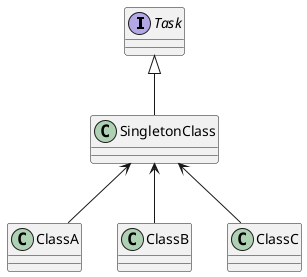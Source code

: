 @startuml
'https://plantuml.com/class-diagram


interface Task
class SingletonClass
class ClassA
class ClassB
class ClassC


Task <|-- SingletonClass
SingletonClass <-- ClassA
SingletonClass <-- ClassB
SingletonClass <-- ClassC

@enduml
